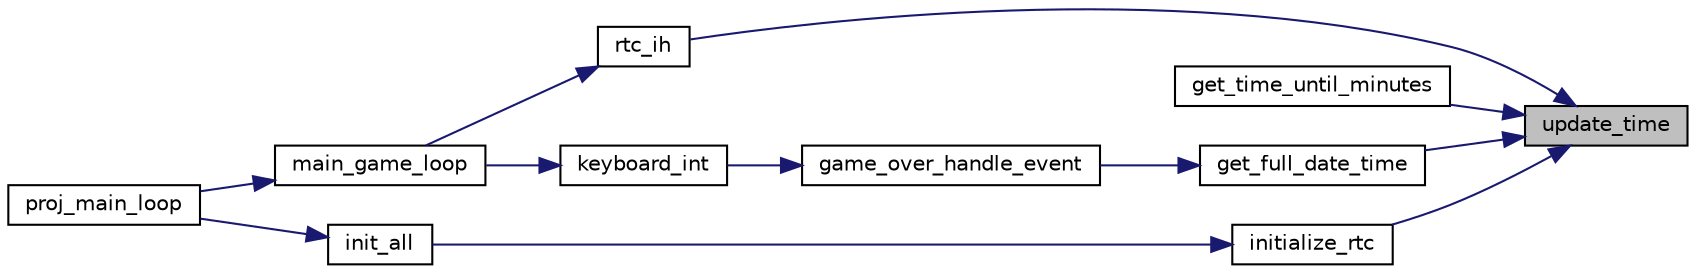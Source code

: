 digraph "update_time"
{
 // LATEX_PDF_SIZE
  edge [fontname="Helvetica",fontsize="10",labelfontname="Helvetica",labelfontsize="10"];
  node [fontname="Helvetica",fontsize="10",shape=record];
  rankdir="RL";
  Node1 [label="update_time",height=0.2,width=0.4,color="black", fillcolor="grey75", style="filled", fontcolor="black",tooltip="Updates de RTC with the current time. The time_info struct is updated with the current time."];
  Node1 -> Node2 [dir="back",color="midnightblue",fontsize="10",style="solid",fontname="Helvetica"];
  Node2 [label="get_full_date_time",height=0.2,width=0.4,color="black", fillcolor="white", style="filled",URL="$rtc_8c.html#afd7ff357f4be067d04821bac4dc85cb5",tooltip="Formats the date and time into a string, showing the full date and time."];
  Node2 -> Node3 [dir="back",color="midnightblue",fontsize="10",style="solid",fontname="Helvetica"];
  Node3 [label="game_over_handle_event",height=0.2,width=0.4,color="black", fillcolor="white", style="filled",URL="$gameover_8c.html#a89f3e108774a590e53e1df4c337c574e",tooltip="Handles the events for the game over screen. Handles the inputs for when the user is saving their hig..."];
  Node3 -> Node4 [dir="back",color="midnightblue",fontsize="10",style="solid",fontname="Helvetica"];
  Node4 [label="keyboard_int",height=0.2,width=0.4,color="black", fillcolor="white", style="filled",URL="$manager_8c.html#a55af6cf6aec4f5833321668f1d9e2527",tooltip="Handles the keyboard interrupts. Appropriately handles the keyboard interrupts depending on the games..."];
  Node4 -> Node5 [dir="back",color="midnightblue",fontsize="10",style="solid",fontname="Helvetica"];
  Node5 [label="main_game_loop",height=0.2,width=0.4,color="black", fillcolor="white", style="filled",URL="$manager_8c.html#abfa3e0325d0e3c711d629d90574a80fc",tooltip="Function that handles the main game loop. This function handles the interrupts appropriately."];
  Node5 -> Node6 [dir="back",color="midnightblue",fontsize="10",style="solid",fontname="Helvetica"];
  Node6 [label="proj_main_loop",height=0.2,width=0.4,color="black", fillcolor="white", style="filled",URL="$proj_8c.html#ad290208c74ef25eb347d1d96a390cd66",tooltip=" "];
  Node1 -> Node7 [dir="back",color="midnightblue",fontsize="10",style="solid",fontname="Helvetica"];
  Node7 [label="get_time_until_minutes",height=0.2,width=0.4,color="black", fillcolor="white", style="filled",URL="$rtc_8c.html#ad15ab192efbf6527f5a75f250bc58982",tooltip="Formats the date and time into a string, showing the date and time until the minutes."];
  Node1 -> Node8 [dir="back",color="midnightblue",fontsize="10",style="solid",fontname="Helvetica"];
  Node8 [label="initialize_rtc",height=0.2,width=0.4,color="black", fillcolor="white", style="filled",URL="$rtc_8c.html#a28fec729790b3a38760bd204285eb444",tooltip="Initializes the rtc, either in binary or BCD mode."];
  Node8 -> Node9 [dir="back",color="midnightblue",fontsize="10",style="solid",fontname="Helvetica"];
  Node9 [label="init_all",height=0.2,width=0.4,color="black", fillcolor="white", style="filled",URL="$manager_8c.html#a832d39f5c041bf59c16063e0c4bf210b",tooltip="Simultaniously intializes all the sprites, video card, RTC (real-time clock) and calls subscribe_ints..."];
  Node9 -> Node6 [dir="back",color="midnightblue",fontsize="10",style="solid",fontname="Helvetica"];
  Node1 -> Node10 [dir="back",color="midnightblue",fontsize="10",style="solid",fontname="Helvetica"];
  Node10 [label="rtc_ih",height=0.2,width=0.4,color="black", fillcolor="white", style="filled",URL="$rtc_8c.html#a57f7116af216e3779ad9d6e98351d329",tooltip="RTC interrupt handler. Reads the output of register C and updates the time if the interrupt was gener..."];
  Node10 -> Node5 [dir="back",color="midnightblue",fontsize="10",style="solid",fontname="Helvetica"];
}
